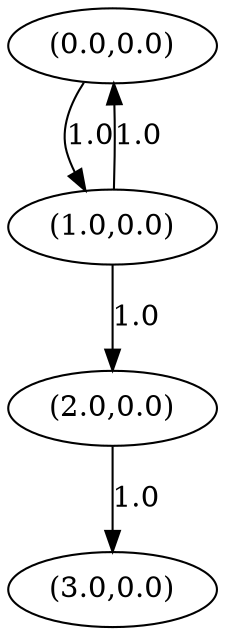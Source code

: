 digraph genegraph {
node0[pos="0.0,0.0", label="(0.0,0.0)", pin=true]
node1[pos="0.6666666666666666,0.0", label="(2.0,0.0)", pin=true]
node2[pos="0.3333333333333333,0.0", label="(1.0,0.0)", pin=true]
node0 -> node2[label="1.0"]
node3[pos="1.0,0.0", label="(3.0,0.0)", pin=true]
node1 -> node3[label="1.0"]
node2 -> node0[label="1.0"]
node2 -> node1[label="1.0"]
}